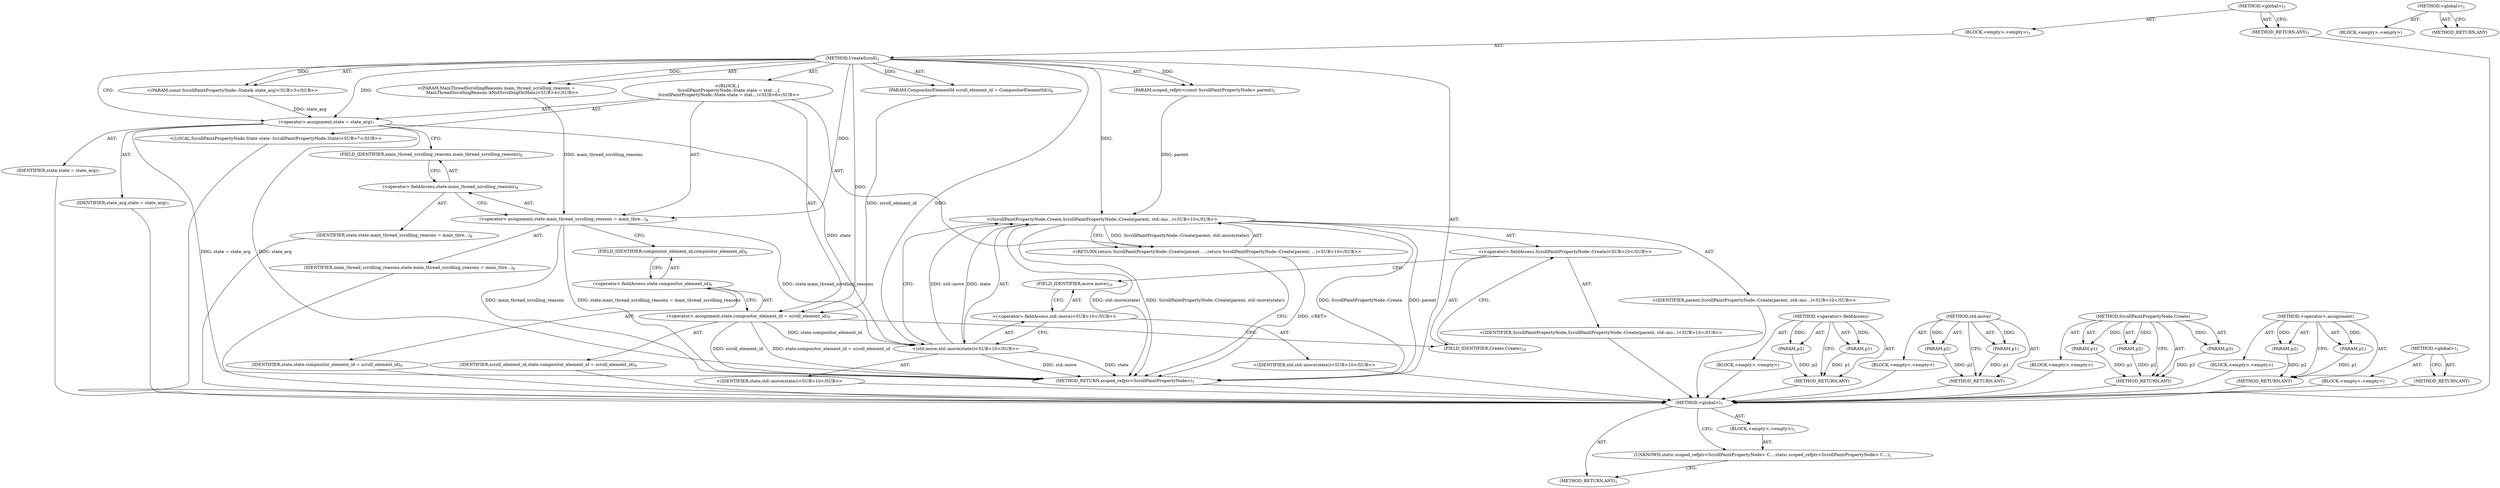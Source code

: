 digraph "&lt;global&gt;" {
vulnerable_6 [label=<(METHOD,&lt;global&gt;)<SUB>1</SUB>>];
vulnerable_7 [label=<(BLOCK,&lt;empty&gt;,&lt;empty&gt;)<SUB>1</SUB>>];
vulnerable_8 [label=<(METHOD,CreateScroll)<SUB>1</SUB>>];
vulnerable_9 [label=<(PARAM,scoped_refptr&lt;const ScrollPaintPropertyNode&gt; parent)<SUB>2</SUB>>];
vulnerable_10 [label="<(PARAM,const ScrollPaintPropertyNode::State&amp; state_arg)<SUB>3</SUB>>"];
vulnerable_11 [label="<(PARAM,MainThreadScrollingReasons main_thread_scrolling_reasons =
         MainThreadScrollingReason::kNotScrollingOnMain)<SUB>4</SUB>>"];
vulnerable_12 [label=<(PARAM,CompositorElementId scroll_element_id = CompositorElementId())<SUB>6</SUB>>];
vulnerable_13 [label="<(BLOCK,{
  ScrollPaintPropertyNode::State state = stat...,{
  ScrollPaintPropertyNode::State state = stat...)<SUB>6</SUB>>"];
vulnerable_14 [label="<(LOCAL,ScrollPaintPropertyNode.State state: ScrollPaintPropertyNode.State)<SUB>7</SUB>>"];
vulnerable_15 [label=<(&lt;operator&gt;.assignment,state = state_arg)<SUB>7</SUB>>];
vulnerable_16 [label=<(IDENTIFIER,state,state = state_arg)<SUB>7</SUB>>];
vulnerable_17 [label=<(IDENTIFIER,state_arg,state = state_arg)<SUB>7</SUB>>];
vulnerable_18 [label=<(&lt;operator&gt;.assignment,state.main_thread_scrolling_reasons = main_thre...)<SUB>8</SUB>>];
vulnerable_19 [label=<(&lt;operator&gt;.fieldAccess,state.main_thread_scrolling_reasons)<SUB>8</SUB>>];
vulnerable_20 [label=<(IDENTIFIER,state,state.main_thread_scrolling_reasons = main_thre...)<SUB>8</SUB>>];
vulnerable_21 [label=<(FIELD_IDENTIFIER,main_thread_scrolling_reasons,main_thread_scrolling_reasons)<SUB>8</SUB>>];
vulnerable_22 [label=<(IDENTIFIER,main_thread_scrolling_reasons,state.main_thread_scrolling_reasons = main_thre...)<SUB>8</SUB>>];
vulnerable_23 [label=<(&lt;operator&gt;.assignment,state.compositor_element_id = scroll_element_id)<SUB>9</SUB>>];
vulnerable_24 [label=<(&lt;operator&gt;.fieldAccess,state.compositor_element_id)<SUB>9</SUB>>];
vulnerable_25 [label=<(IDENTIFIER,state,state.compositor_element_id = scroll_element_id)<SUB>9</SUB>>];
vulnerable_26 [label=<(FIELD_IDENTIFIER,compositor_element_id,compositor_element_id)<SUB>9</SUB>>];
vulnerable_27 [label=<(IDENTIFIER,scroll_element_id,state.compositor_element_id = scroll_element_id)<SUB>9</SUB>>];
vulnerable_28 [label="<(RETURN,return ScrollPaintPropertyNode::Create(parent, ...,return ScrollPaintPropertyNode::Create(parent, ...)<SUB>10</SUB>>"];
vulnerable_29 [label="<(ScrollPaintPropertyNode.Create,ScrollPaintPropertyNode::Create(parent, std::mo...)<SUB>10</SUB>>"];
vulnerable_30 [label="<(&lt;operator&gt;.fieldAccess,ScrollPaintPropertyNode::Create)<SUB>10</SUB>>"];
vulnerable_31 [label="<(IDENTIFIER,ScrollPaintPropertyNode,ScrollPaintPropertyNode::Create(parent, std::mo...)<SUB>10</SUB>>"];
vulnerable_32 [label=<(FIELD_IDENTIFIER,Create,Create)<SUB>10</SUB>>];
vulnerable_33 [label="<(IDENTIFIER,parent,ScrollPaintPropertyNode::Create(parent, std::mo...)<SUB>10</SUB>>"];
vulnerable_34 [label="<(std.move,std::move(state))<SUB>10</SUB>>"];
vulnerable_35 [label="<(&lt;operator&gt;.fieldAccess,std::move)<SUB>10</SUB>>"];
vulnerable_36 [label="<(IDENTIFIER,std,std::move(state))<SUB>10</SUB>>"];
vulnerable_37 [label=<(FIELD_IDENTIFIER,move,move)<SUB>10</SUB>>];
vulnerable_38 [label="<(IDENTIFIER,state,std::move(state))<SUB>10</SUB>>"];
vulnerable_39 [label=<(METHOD_RETURN,scoped_refptr&lt;ScrollPaintPropertyNode&gt;)<SUB>1</SUB>>];
vulnerable_41 [label=<(METHOD_RETURN,ANY)<SUB>1</SUB>>];
vulnerable_69 [label=<(METHOD,&lt;operator&gt;.fieldAccess)>];
vulnerable_70 [label=<(PARAM,p1)>];
vulnerable_71 [label=<(PARAM,p2)>];
vulnerable_72 [label=<(BLOCK,&lt;empty&gt;,&lt;empty&gt;)>];
vulnerable_73 [label=<(METHOD_RETURN,ANY)>];
vulnerable_80 [label=<(METHOD,std.move)>];
vulnerable_81 [label=<(PARAM,p1)>];
vulnerable_82 [label=<(PARAM,p2)>];
vulnerable_83 [label=<(BLOCK,&lt;empty&gt;,&lt;empty&gt;)>];
vulnerable_84 [label=<(METHOD_RETURN,ANY)>];
vulnerable_74 [label=<(METHOD,ScrollPaintPropertyNode.Create)>];
vulnerable_75 [label=<(PARAM,p1)>];
vulnerable_76 [label=<(PARAM,p2)>];
vulnerable_77 [label=<(PARAM,p3)>];
vulnerable_78 [label=<(BLOCK,&lt;empty&gt;,&lt;empty&gt;)>];
vulnerable_79 [label=<(METHOD_RETURN,ANY)>];
vulnerable_64 [label=<(METHOD,&lt;operator&gt;.assignment)>];
vulnerable_65 [label=<(PARAM,p1)>];
vulnerable_66 [label=<(PARAM,p2)>];
vulnerable_67 [label=<(BLOCK,&lt;empty&gt;,&lt;empty&gt;)>];
vulnerable_68 [label=<(METHOD_RETURN,ANY)>];
vulnerable_58 [label=<(METHOD,&lt;global&gt;)<SUB>1</SUB>>];
vulnerable_59 [label=<(BLOCK,&lt;empty&gt;,&lt;empty&gt;)>];
vulnerable_60 [label=<(METHOD_RETURN,ANY)>];
fixed_6 [label=<(METHOD,&lt;global&gt;)<SUB>1</SUB>>];
fixed_7 [label=<(BLOCK,&lt;empty&gt;,&lt;empty&gt;)<SUB>1</SUB>>];
fixed_8 [label=<(UNKNOWN,static scoped_refptr&lt;ScrollPaintPropertyNode&gt; C...,static scoped_refptr&lt;ScrollPaintPropertyNode&gt; C...)<SUB>1</SUB>>];
fixed_9 [label=<(METHOD_RETURN,ANY)<SUB>1</SUB>>];
fixed_14 [label=<(METHOD,&lt;global&gt;)<SUB>1</SUB>>];
fixed_15 [label=<(BLOCK,&lt;empty&gt;,&lt;empty&gt;)>];
fixed_16 [label=<(METHOD_RETURN,ANY)>];
vulnerable_6 -> vulnerable_7  [key=0, label="AST: "];
vulnerable_6 -> vulnerable_41  [key=0, label="AST: "];
vulnerable_6 -> vulnerable_41  [key=1, label="CFG: "];
vulnerable_7 -> vulnerable_8  [key=0, label="AST: "];
vulnerable_8 -> vulnerable_9  [key=0, label="AST: "];
vulnerable_8 -> vulnerable_9  [key=1, label="DDG: "];
vulnerable_8 -> vulnerable_10  [key=0, label="AST: "];
vulnerable_8 -> vulnerable_10  [key=1, label="DDG: "];
vulnerable_8 -> vulnerable_11  [key=0, label="AST: "];
vulnerable_8 -> vulnerable_11  [key=1, label="DDG: "];
vulnerable_8 -> vulnerable_12  [key=0, label="AST: "];
vulnerable_8 -> vulnerable_12  [key=1, label="DDG: "];
vulnerable_8 -> vulnerable_13  [key=0, label="AST: "];
vulnerable_8 -> vulnerable_39  [key=0, label="AST: "];
vulnerable_8 -> vulnerable_15  [key=0, label="CFG: "];
vulnerable_8 -> vulnerable_15  [key=1, label="DDG: "];
vulnerable_8 -> vulnerable_18  [key=0, label="DDG: "];
vulnerable_8 -> vulnerable_23  [key=0, label="DDG: "];
vulnerable_8 -> vulnerable_29  [key=0, label="DDG: "];
vulnerable_8 -> vulnerable_34  [key=0, label="DDG: "];
vulnerable_9 -> vulnerable_29  [key=0, label="DDG: parent"];
vulnerable_10 -> vulnerable_15  [key=0, label="DDG: state_arg"];
vulnerable_11 -> vulnerable_18  [key=0, label="DDG: main_thread_scrolling_reasons"];
vulnerable_12 -> vulnerable_23  [key=0, label="DDG: scroll_element_id"];
vulnerable_13 -> vulnerable_14  [key=0, label="AST: "];
vulnerable_13 -> vulnerable_15  [key=0, label="AST: "];
vulnerable_13 -> vulnerable_18  [key=0, label="AST: "];
vulnerable_13 -> vulnerable_23  [key=0, label="AST: "];
vulnerable_13 -> vulnerable_28  [key=0, label="AST: "];
vulnerable_14 -> fixed_6  [key=0];
vulnerable_15 -> vulnerable_16  [key=0, label="AST: "];
vulnerable_15 -> vulnerable_17  [key=0, label="AST: "];
vulnerable_15 -> vulnerable_21  [key=0, label="CFG: "];
vulnerable_15 -> vulnerable_39  [key=0, label="DDG: state_arg"];
vulnerable_15 -> vulnerable_39  [key=1, label="DDG: state = state_arg"];
vulnerable_15 -> vulnerable_34  [key=0, label="DDG: state"];
vulnerable_16 -> fixed_6  [key=0];
vulnerable_17 -> fixed_6  [key=0];
vulnerable_18 -> vulnerable_19  [key=0, label="AST: "];
vulnerable_18 -> vulnerable_22  [key=0, label="AST: "];
vulnerable_18 -> vulnerable_26  [key=0, label="CFG: "];
vulnerable_18 -> vulnerable_39  [key=0, label="DDG: main_thread_scrolling_reasons"];
vulnerable_18 -> vulnerable_39  [key=1, label="DDG: state.main_thread_scrolling_reasons = main_thread_scrolling_reasons"];
vulnerable_18 -> vulnerable_34  [key=0, label="DDG: state.main_thread_scrolling_reasons"];
vulnerable_19 -> vulnerable_20  [key=0, label="AST: "];
vulnerable_19 -> vulnerable_21  [key=0, label="AST: "];
vulnerable_19 -> vulnerable_18  [key=0, label="CFG: "];
vulnerable_20 -> fixed_6  [key=0];
vulnerable_21 -> vulnerable_19  [key=0, label="CFG: "];
vulnerable_22 -> fixed_6  [key=0];
vulnerable_23 -> vulnerable_24  [key=0, label="AST: "];
vulnerable_23 -> vulnerable_27  [key=0, label="AST: "];
vulnerable_23 -> vulnerable_32  [key=0, label="CFG: "];
vulnerable_23 -> vulnerable_39  [key=0, label="DDG: scroll_element_id"];
vulnerable_23 -> vulnerable_39  [key=1, label="DDG: state.compositor_element_id = scroll_element_id"];
vulnerable_23 -> vulnerable_34  [key=0, label="DDG: state.compositor_element_id"];
vulnerable_24 -> vulnerable_25  [key=0, label="AST: "];
vulnerable_24 -> vulnerable_26  [key=0, label="AST: "];
vulnerable_24 -> vulnerable_23  [key=0, label="CFG: "];
vulnerable_25 -> fixed_6  [key=0];
vulnerable_26 -> vulnerable_24  [key=0, label="CFG: "];
vulnerable_27 -> fixed_6  [key=0];
vulnerable_28 -> vulnerable_29  [key=0, label="AST: "];
vulnerable_28 -> vulnerable_39  [key=0, label="CFG: "];
vulnerable_28 -> vulnerable_39  [key=1, label="DDG: &lt;RET&gt;"];
vulnerable_29 -> vulnerable_30  [key=0, label="AST: "];
vulnerable_29 -> vulnerable_33  [key=0, label="AST: "];
vulnerable_29 -> vulnerable_34  [key=0, label="AST: "];
vulnerable_29 -> vulnerable_28  [key=0, label="CFG: "];
vulnerable_29 -> vulnerable_28  [key=1, label="DDG: ScrollPaintPropertyNode::Create(parent, std::move(state))"];
vulnerable_29 -> vulnerable_39  [key=0, label="DDG: ScrollPaintPropertyNode::Create"];
vulnerable_29 -> vulnerable_39  [key=1, label="DDG: parent"];
vulnerable_29 -> vulnerable_39  [key=2, label="DDG: std::move(state)"];
vulnerable_29 -> vulnerable_39  [key=3, label="DDG: ScrollPaintPropertyNode::Create(parent, std::move(state))"];
vulnerable_30 -> vulnerable_31  [key=0, label="AST: "];
vulnerable_30 -> vulnerable_32  [key=0, label="AST: "];
vulnerable_30 -> vulnerable_37  [key=0, label="CFG: "];
vulnerable_31 -> fixed_6  [key=0];
vulnerable_32 -> vulnerable_30  [key=0, label="CFG: "];
vulnerable_33 -> fixed_6  [key=0];
vulnerable_34 -> vulnerable_35  [key=0, label="AST: "];
vulnerable_34 -> vulnerable_38  [key=0, label="AST: "];
vulnerable_34 -> vulnerable_29  [key=0, label="CFG: "];
vulnerable_34 -> vulnerable_29  [key=1, label="DDG: std::move"];
vulnerable_34 -> vulnerable_29  [key=2, label="DDG: state"];
vulnerable_34 -> vulnerable_39  [key=0, label="DDG: std::move"];
vulnerable_34 -> vulnerable_39  [key=1, label="DDG: state"];
vulnerable_35 -> vulnerable_36  [key=0, label="AST: "];
vulnerable_35 -> vulnerable_37  [key=0, label="AST: "];
vulnerable_35 -> vulnerable_34  [key=0, label="CFG: "];
vulnerable_36 -> fixed_6  [key=0];
vulnerable_37 -> vulnerable_35  [key=0, label="CFG: "];
vulnerable_38 -> fixed_6  [key=0];
vulnerable_39 -> fixed_6  [key=0];
vulnerable_41 -> fixed_6  [key=0];
vulnerable_69 -> vulnerable_70  [key=0, label="AST: "];
vulnerable_69 -> vulnerable_70  [key=1, label="DDG: "];
vulnerable_69 -> vulnerable_72  [key=0, label="AST: "];
vulnerable_69 -> vulnerable_71  [key=0, label="AST: "];
vulnerable_69 -> vulnerable_71  [key=1, label="DDG: "];
vulnerable_69 -> vulnerable_73  [key=0, label="AST: "];
vulnerable_69 -> vulnerable_73  [key=1, label="CFG: "];
vulnerable_70 -> vulnerable_73  [key=0, label="DDG: p1"];
vulnerable_71 -> vulnerable_73  [key=0, label="DDG: p2"];
vulnerable_72 -> fixed_6  [key=0];
vulnerable_73 -> fixed_6  [key=0];
vulnerable_80 -> vulnerable_81  [key=0, label="AST: "];
vulnerable_80 -> vulnerable_81  [key=1, label="DDG: "];
vulnerable_80 -> vulnerable_83  [key=0, label="AST: "];
vulnerable_80 -> vulnerable_82  [key=0, label="AST: "];
vulnerable_80 -> vulnerable_82  [key=1, label="DDG: "];
vulnerable_80 -> vulnerable_84  [key=0, label="AST: "];
vulnerable_80 -> vulnerable_84  [key=1, label="CFG: "];
vulnerable_81 -> vulnerable_84  [key=0, label="DDG: p1"];
vulnerable_82 -> vulnerable_84  [key=0, label="DDG: p2"];
vulnerable_83 -> fixed_6  [key=0];
vulnerable_84 -> fixed_6  [key=0];
vulnerable_74 -> vulnerable_75  [key=0, label="AST: "];
vulnerable_74 -> vulnerable_75  [key=1, label="DDG: "];
vulnerable_74 -> vulnerable_78  [key=0, label="AST: "];
vulnerable_74 -> vulnerable_76  [key=0, label="AST: "];
vulnerable_74 -> vulnerable_76  [key=1, label="DDG: "];
vulnerable_74 -> vulnerable_79  [key=0, label="AST: "];
vulnerable_74 -> vulnerable_79  [key=1, label="CFG: "];
vulnerable_74 -> vulnerable_77  [key=0, label="AST: "];
vulnerable_74 -> vulnerable_77  [key=1, label="DDG: "];
vulnerable_75 -> vulnerable_79  [key=0, label="DDG: p1"];
vulnerable_76 -> vulnerable_79  [key=0, label="DDG: p2"];
vulnerable_77 -> vulnerable_79  [key=0, label="DDG: p3"];
vulnerable_78 -> fixed_6  [key=0];
vulnerable_79 -> fixed_6  [key=0];
vulnerable_64 -> vulnerable_65  [key=0, label="AST: "];
vulnerable_64 -> vulnerable_65  [key=1, label="DDG: "];
vulnerable_64 -> vulnerable_67  [key=0, label="AST: "];
vulnerable_64 -> vulnerable_66  [key=0, label="AST: "];
vulnerable_64 -> vulnerable_66  [key=1, label="DDG: "];
vulnerable_64 -> vulnerable_68  [key=0, label="AST: "];
vulnerable_64 -> vulnerable_68  [key=1, label="CFG: "];
vulnerable_65 -> vulnerable_68  [key=0, label="DDG: p1"];
vulnerable_66 -> vulnerable_68  [key=0, label="DDG: p2"];
vulnerable_67 -> fixed_6  [key=0];
vulnerable_68 -> fixed_6  [key=0];
vulnerable_58 -> vulnerable_59  [key=0, label="AST: "];
vulnerable_58 -> vulnerable_60  [key=0, label="AST: "];
vulnerable_58 -> vulnerable_60  [key=1, label="CFG: "];
vulnerable_59 -> fixed_6  [key=0];
vulnerable_60 -> fixed_6  [key=0];
fixed_6 -> fixed_7  [key=0, label="AST: "];
fixed_6 -> fixed_9  [key=0, label="AST: "];
fixed_6 -> fixed_8  [key=0, label="CFG: "];
fixed_7 -> fixed_8  [key=0, label="AST: "];
fixed_8 -> fixed_9  [key=0, label="CFG: "];
fixed_14 -> fixed_15  [key=0, label="AST: "];
fixed_14 -> fixed_16  [key=0, label="AST: "];
fixed_14 -> fixed_16  [key=1, label="CFG: "];
}
